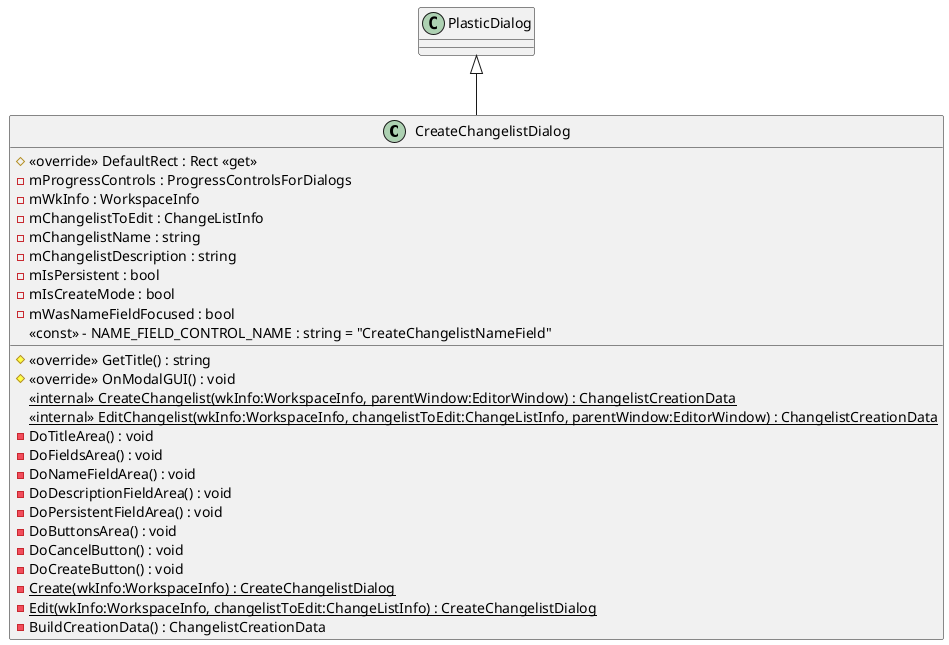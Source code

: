 @startuml
class CreateChangelistDialog {
    # <<override>> DefaultRect : Rect <<get>>
    # <<override>> GetTitle() : string
    # <<override>> OnModalGUI() : void
    <<internal>> {static} CreateChangelist(wkInfo:WorkspaceInfo, parentWindow:EditorWindow) : ChangelistCreationData
    <<internal>> {static} EditChangelist(wkInfo:WorkspaceInfo, changelistToEdit:ChangeListInfo, parentWindow:EditorWindow) : ChangelistCreationData
    - DoTitleArea() : void
    - DoFieldsArea() : void
    - DoNameFieldArea() : void
    - DoDescriptionFieldArea() : void
    - DoPersistentFieldArea() : void
    - DoButtonsArea() : void
    - DoCancelButton() : void
    - DoCreateButton() : void
    {static} - Create(wkInfo:WorkspaceInfo) : CreateChangelistDialog
    {static} - Edit(wkInfo:WorkspaceInfo, changelistToEdit:ChangeListInfo) : CreateChangelistDialog
    - BuildCreationData() : ChangelistCreationData
    - mProgressControls : ProgressControlsForDialogs
    - mWkInfo : WorkspaceInfo
    - mChangelistToEdit : ChangeListInfo
    - mChangelistName : string
    - mChangelistDescription : string
    - mIsPersistent : bool
    - mIsCreateMode : bool
    - mWasNameFieldFocused : bool
    <<const>> - NAME_FIELD_CONTROL_NAME : string = "CreateChangelistNameField"
}
PlasticDialog <|-- CreateChangelistDialog
@enduml
